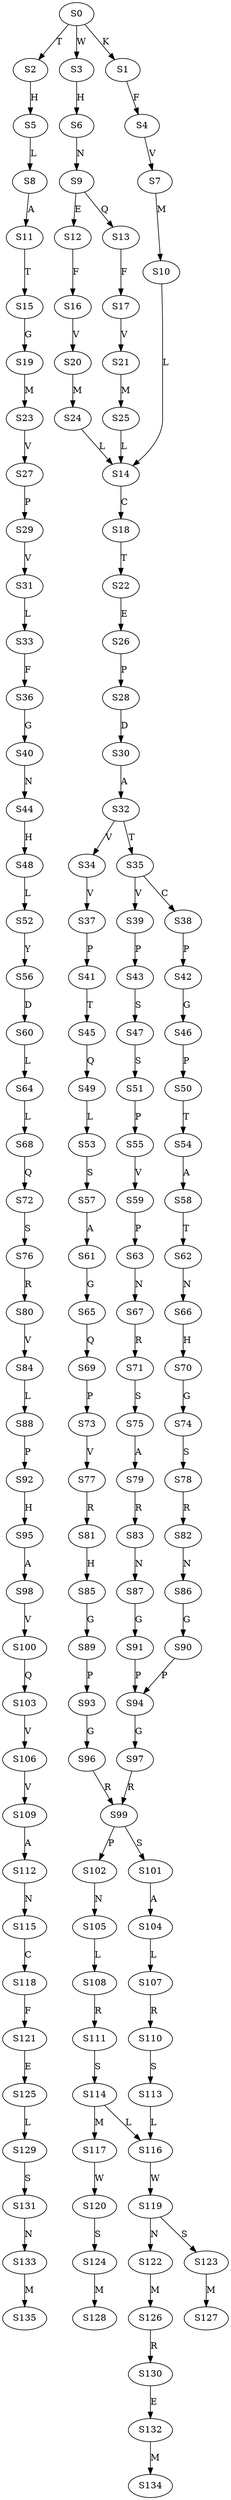 strict digraph  {
	S0 -> S1 [ label = K ];
	S0 -> S2 [ label = T ];
	S0 -> S3 [ label = W ];
	S1 -> S4 [ label = F ];
	S2 -> S5 [ label = H ];
	S3 -> S6 [ label = H ];
	S4 -> S7 [ label = V ];
	S5 -> S8 [ label = L ];
	S6 -> S9 [ label = N ];
	S7 -> S10 [ label = M ];
	S8 -> S11 [ label = A ];
	S9 -> S12 [ label = E ];
	S9 -> S13 [ label = Q ];
	S10 -> S14 [ label = L ];
	S11 -> S15 [ label = T ];
	S12 -> S16 [ label = F ];
	S13 -> S17 [ label = F ];
	S14 -> S18 [ label = C ];
	S15 -> S19 [ label = G ];
	S16 -> S20 [ label = V ];
	S17 -> S21 [ label = V ];
	S18 -> S22 [ label = T ];
	S19 -> S23 [ label = M ];
	S20 -> S24 [ label = M ];
	S21 -> S25 [ label = M ];
	S22 -> S26 [ label = E ];
	S23 -> S27 [ label = V ];
	S24 -> S14 [ label = L ];
	S25 -> S14 [ label = L ];
	S26 -> S28 [ label = P ];
	S27 -> S29 [ label = P ];
	S28 -> S30 [ label = D ];
	S29 -> S31 [ label = V ];
	S30 -> S32 [ label = A ];
	S31 -> S33 [ label = L ];
	S32 -> S34 [ label = V ];
	S32 -> S35 [ label = T ];
	S33 -> S36 [ label = F ];
	S34 -> S37 [ label = V ];
	S35 -> S38 [ label = C ];
	S35 -> S39 [ label = V ];
	S36 -> S40 [ label = G ];
	S37 -> S41 [ label = P ];
	S38 -> S42 [ label = P ];
	S39 -> S43 [ label = P ];
	S40 -> S44 [ label = N ];
	S41 -> S45 [ label = T ];
	S42 -> S46 [ label = G ];
	S43 -> S47 [ label = S ];
	S44 -> S48 [ label = H ];
	S45 -> S49 [ label = Q ];
	S46 -> S50 [ label = P ];
	S47 -> S51 [ label = S ];
	S48 -> S52 [ label = L ];
	S49 -> S53 [ label = L ];
	S50 -> S54 [ label = T ];
	S51 -> S55 [ label = P ];
	S52 -> S56 [ label = Y ];
	S53 -> S57 [ label = S ];
	S54 -> S58 [ label = A ];
	S55 -> S59 [ label = V ];
	S56 -> S60 [ label = D ];
	S57 -> S61 [ label = A ];
	S58 -> S62 [ label = T ];
	S59 -> S63 [ label = P ];
	S60 -> S64 [ label = L ];
	S61 -> S65 [ label = G ];
	S62 -> S66 [ label = N ];
	S63 -> S67 [ label = N ];
	S64 -> S68 [ label = L ];
	S65 -> S69 [ label = Q ];
	S66 -> S70 [ label = H ];
	S67 -> S71 [ label = R ];
	S68 -> S72 [ label = Q ];
	S69 -> S73 [ label = P ];
	S70 -> S74 [ label = G ];
	S71 -> S75 [ label = S ];
	S72 -> S76 [ label = S ];
	S73 -> S77 [ label = V ];
	S74 -> S78 [ label = S ];
	S75 -> S79 [ label = A ];
	S76 -> S80 [ label = R ];
	S77 -> S81 [ label = R ];
	S78 -> S82 [ label = R ];
	S79 -> S83 [ label = R ];
	S80 -> S84 [ label = V ];
	S81 -> S85 [ label = H ];
	S82 -> S86 [ label = N ];
	S83 -> S87 [ label = N ];
	S84 -> S88 [ label = L ];
	S85 -> S89 [ label = G ];
	S86 -> S90 [ label = G ];
	S87 -> S91 [ label = G ];
	S88 -> S92 [ label = P ];
	S89 -> S93 [ label = P ];
	S90 -> S94 [ label = P ];
	S91 -> S94 [ label = P ];
	S92 -> S95 [ label = H ];
	S93 -> S96 [ label = G ];
	S94 -> S97 [ label = G ];
	S95 -> S98 [ label = A ];
	S96 -> S99 [ label = R ];
	S97 -> S99 [ label = R ];
	S98 -> S100 [ label = V ];
	S99 -> S101 [ label = S ];
	S99 -> S102 [ label = P ];
	S100 -> S103 [ label = Q ];
	S101 -> S104 [ label = A ];
	S102 -> S105 [ label = N ];
	S103 -> S106 [ label = V ];
	S104 -> S107 [ label = L ];
	S105 -> S108 [ label = L ];
	S106 -> S109 [ label = V ];
	S107 -> S110 [ label = R ];
	S108 -> S111 [ label = R ];
	S109 -> S112 [ label = A ];
	S110 -> S113 [ label = S ];
	S111 -> S114 [ label = S ];
	S112 -> S115 [ label = N ];
	S113 -> S116 [ label = L ];
	S114 -> S117 [ label = M ];
	S114 -> S116 [ label = L ];
	S115 -> S118 [ label = C ];
	S116 -> S119 [ label = W ];
	S117 -> S120 [ label = W ];
	S118 -> S121 [ label = F ];
	S119 -> S122 [ label = N ];
	S119 -> S123 [ label = S ];
	S120 -> S124 [ label = S ];
	S121 -> S125 [ label = E ];
	S122 -> S126 [ label = M ];
	S123 -> S127 [ label = M ];
	S124 -> S128 [ label = M ];
	S125 -> S129 [ label = L ];
	S126 -> S130 [ label = R ];
	S129 -> S131 [ label = S ];
	S130 -> S132 [ label = E ];
	S131 -> S133 [ label = N ];
	S132 -> S134 [ label = M ];
	S133 -> S135 [ label = M ];
}
